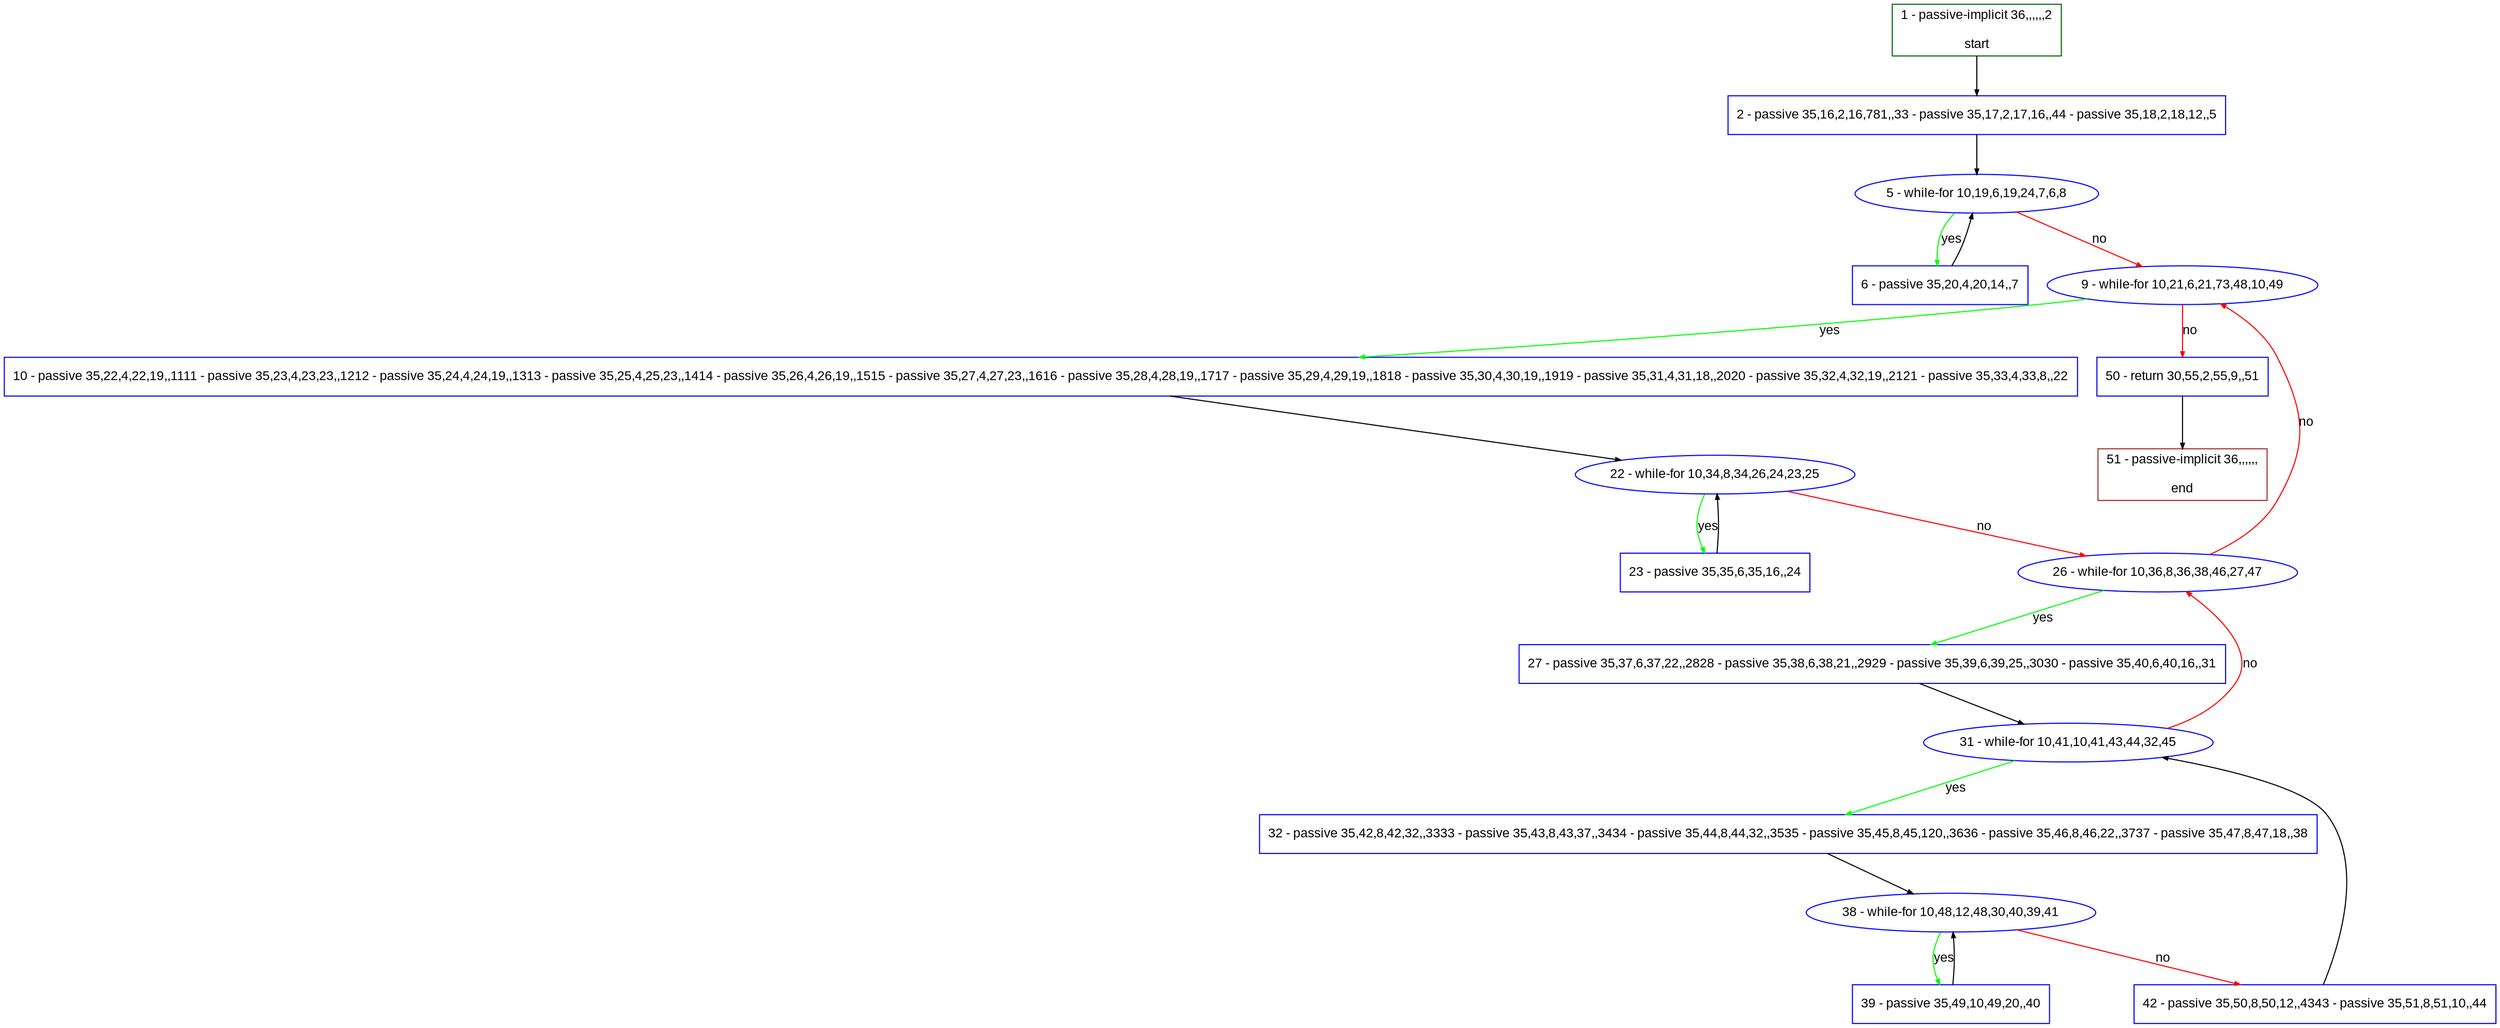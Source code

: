 digraph "" {
  graph [pack="true", label="", fontsize="12", packmode="clust", fontname="Arial", fillcolor="#FFFFCC", bgcolor="white", style="rounded,filled", compound="true"];
  node [node_initialized="no", label="", color="grey", fontsize="12", fillcolor="white", fontname="Arial", style="filled", shape="rectangle", compound="true", fixedsize="false"];
  edge [fontcolor="black", arrowhead="normal", arrowtail="none", arrowsize="0.5", ltail="", label="", color="black", fontsize="12", lhead="", fontname="Arial", dir="forward", compound="true"];
  __N1 [label="2 - passive 35,16,2,16,781,,33 - passive 35,17,2,17,16,,44 - passive 35,18,2,18,12,,5", color="#0000ff", fillcolor="#ffffff", style="filled", shape="box"];
  __N2 [label="1 - passive-implicit 36,,,,,,2\n\nstart", color="#006400", fillcolor="#ffffff", style="filled", shape="box"];
  __N3 [label="5 - while-for 10,19,6,19,24,7,6,8", color="#0000ff", fillcolor="#ffffff", style="filled", shape="oval"];
  __N4 [label="6 - passive 35,20,4,20,14,,7", color="#0000ff", fillcolor="#ffffff", style="filled", shape="box"];
  __N5 [label="9 - while-for 10,21,6,21,73,48,10,49", color="#0000ff", fillcolor="#ffffff", style="filled", shape="oval"];
  __N6 [label="10 - passive 35,22,4,22,19,,1111 - passive 35,23,4,23,23,,1212 - passive 35,24,4,24,19,,1313 - passive 35,25,4,25,23,,1414 - passive 35,26,4,26,19,,1515 - passive 35,27,4,27,23,,1616 - passive 35,28,4,28,19,,1717 - passive 35,29,4,29,19,,1818 - passive 35,30,4,30,19,,1919 - passive 35,31,4,31,18,,2020 - passive 35,32,4,32,19,,2121 - passive 35,33,4,33,8,,22", color="#0000ff", fillcolor="#ffffff", style="filled", shape="box"];
  __N7 [label="50 - return 30,55,2,55,9,,51", color="#0000ff", fillcolor="#ffffff", style="filled", shape="box"];
  __N8 [label="22 - while-for 10,34,8,34,26,24,23,25", color="#0000ff", fillcolor="#ffffff", style="filled", shape="oval"];
  __N9 [label="23 - passive 35,35,6,35,16,,24", color="#0000ff", fillcolor="#ffffff", style="filled", shape="box"];
  __N10 [label="26 - while-for 10,36,8,36,38,46,27,47", color="#0000ff", fillcolor="#ffffff", style="filled", shape="oval"];
  __N11 [label="27 - passive 35,37,6,37,22,,2828 - passive 35,38,6,38,21,,2929 - passive 35,39,6,39,25,,3030 - passive 35,40,6,40,16,,31", color="#0000ff", fillcolor="#ffffff", style="filled", shape="box"];
  __N12 [label="31 - while-for 10,41,10,41,43,44,32,45", color="#0000ff", fillcolor="#ffffff", style="filled", shape="oval"];
  __N13 [label="32 - passive 35,42,8,42,32,,3333 - passive 35,43,8,43,37,,3434 - passive 35,44,8,44,32,,3535 - passive 35,45,8,45,120,,3636 - passive 35,46,8,46,22,,3737 - passive 35,47,8,47,18,,38", color="#0000ff", fillcolor="#ffffff", style="filled", shape="box"];
  __N14 [label="38 - while-for 10,48,12,48,30,40,39,41", color="#0000ff", fillcolor="#ffffff", style="filled", shape="oval"];
  __N15 [label="39 - passive 35,49,10,49,20,,40", color="#0000ff", fillcolor="#ffffff", style="filled", shape="box"];
  __N16 [label="42 - passive 35,50,8,50,12,,4343 - passive 35,51,8,51,10,,44", color="#0000ff", fillcolor="#ffffff", style="filled", shape="box"];
  __N17 [label="51 - passive-implicit 36,,,,,,\n\nend", color="#a52a2a", fillcolor="#ffffff", style="filled", shape="box"];
  __N2 -> __N1 [arrowhead="normal", arrowtail="none", color="#000000", label="", dir="forward"];
  __N1 -> __N3 [arrowhead="normal", arrowtail="none", color="#000000", label="", dir="forward"];
  __N3 -> __N4 [arrowhead="normal", arrowtail="none", color="#00ff00", label="yes", dir="forward"];
  __N4 -> __N3 [arrowhead="normal", arrowtail="none", color="#000000", label="", dir="forward"];
  __N3 -> __N5 [arrowhead="normal", arrowtail="none", color="#ff0000", label="no", dir="forward"];
  __N5 -> __N6 [arrowhead="normal", arrowtail="none", color="#00ff00", label="yes", dir="forward"];
  __N5 -> __N7 [arrowhead="normal", arrowtail="none", color="#ff0000", label="no", dir="forward"];
  __N6 -> __N8 [arrowhead="normal", arrowtail="none", color="#000000", label="", dir="forward"];
  __N8 -> __N9 [arrowhead="normal", arrowtail="none", color="#00ff00", label="yes", dir="forward"];
  __N9 -> __N8 [arrowhead="normal", arrowtail="none", color="#000000", label="", dir="forward"];
  __N8 -> __N10 [arrowhead="normal", arrowtail="none", color="#ff0000", label="no", dir="forward"];
  __N10 -> __N5 [arrowhead="normal", arrowtail="none", color="#ff0000", label="no", dir="forward"];
  __N10 -> __N11 [arrowhead="normal", arrowtail="none", color="#00ff00", label="yes", dir="forward"];
  __N11 -> __N12 [arrowhead="normal", arrowtail="none", color="#000000", label="", dir="forward"];
  __N12 -> __N10 [arrowhead="normal", arrowtail="none", color="#ff0000", label="no", dir="forward"];
  __N12 -> __N13 [arrowhead="normal", arrowtail="none", color="#00ff00", label="yes", dir="forward"];
  __N13 -> __N14 [arrowhead="normal", arrowtail="none", color="#000000", label="", dir="forward"];
  __N14 -> __N15 [arrowhead="normal", arrowtail="none", color="#00ff00", label="yes", dir="forward"];
  __N15 -> __N14 [arrowhead="normal", arrowtail="none", color="#000000", label="", dir="forward"];
  __N14 -> __N16 [arrowhead="normal", arrowtail="none", color="#ff0000", label="no", dir="forward"];
  __N16 -> __N12 [arrowhead="normal", arrowtail="none", color="#000000", label="", dir="forward"];
  __N7 -> __N17 [arrowhead="normal", arrowtail="none", color="#000000", label="", dir="forward"];
}
